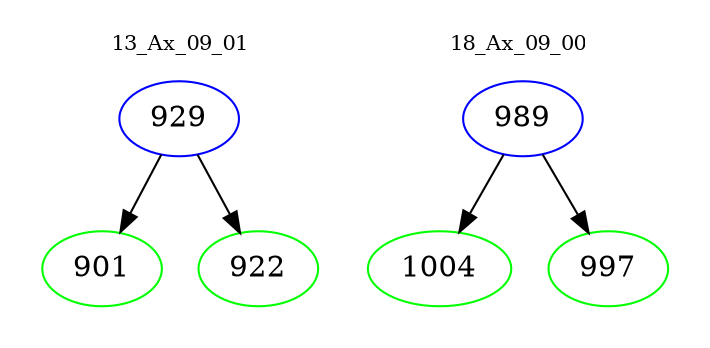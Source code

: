 digraph{
subgraph cluster_0 {
color = white
label = "13_Ax_09_01";
fontsize=10;
T0_929 [label="929", color="blue"]
T0_929 -> T0_901 [color="black"]
T0_901 [label="901", color="green"]
T0_929 -> T0_922 [color="black"]
T0_922 [label="922", color="green"]
}
subgraph cluster_1 {
color = white
label = "18_Ax_09_00";
fontsize=10;
T1_989 [label="989", color="blue"]
T1_989 -> T1_1004 [color="black"]
T1_1004 [label="1004", color="green"]
T1_989 -> T1_997 [color="black"]
T1_997 [label="997", color="green"]
}
}

